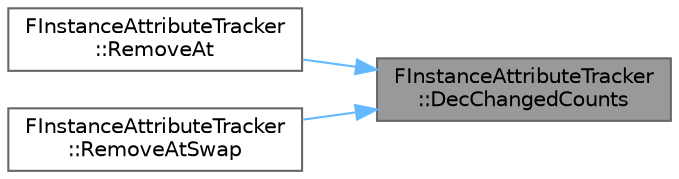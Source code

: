 digraph "FInstanceAttributeTracker::DecChangedCounts"
{
 // INTERACTIVE_SVG=YES
 // LATEX_PDF_SIZE
  bgcolor="transparent";
  edge [fontname=Helvetica,fontsize=10,labelfontname=Helvetica,labelfontsize=10];
  node [fontname=Helvetica,fontsize=10,shape=box,height=0.2,width=0.4];
  rankdir="RL";
  Node1 [id="Node000001",label="FInstanceAttributeTracker\l::DecChangedCounts",height=0.2,width=0.4,color="gray40", fillcolor="grey60", style="filled", fontcolor="black",tooltip=" "];
  Node1 -> Node2 [id="edge1_Node000001_Node000002",dir="back",color="steelblue1",style="solid",tooltip=" "];
  Node2 [id="Node000002",label="FInstanceAttributeTracker\l::RemoveAt",height=0.2,width=0.4,color="grey40", fillcolor="white", style="filled",URL="$d7/d54/classFInstanceAttributeTracker.html#a513d94029547f194ec08c4ab57be2c0e",tooltip="Mark removed & update the tracked bits (remove & move operation) Note: this is not something that sho..."];
  Node1 -> Node3 [id="edge2_Node000001_Node000003",dir="back",color="steelblue1",style="solid",tooltip=" "];
  Node3 [id="Node000003",label="FInstanceAttributeTracker\l::RemoveAtSwap",height=0.2,width=0.4,color="grey40", fillcolor="white", style="filled",URL="$d7/d54/classFInstanceAttributeTracker.html#acf265a058da3d53aea0ea5ea4f9537cb",tooltip="Mark removed & update the tracked bits (remove & swap operation)"];
}
